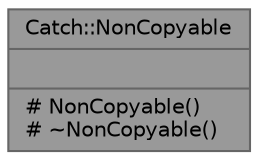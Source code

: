 digraph "Catch::NonCopyable"
{
 // LATEX_PDF_SIZE
  bgcolor="transparent";
  edge [fontname=Helvetica,fontsize=10,labelfontname=Helvetica,labelfontsize=10];
  node [fontname=Helvetica,fontsize=10,shape=box,height=0.2,width=0.4];
  Node1 [shape=record,label="{Catch::NonCopyable\n||# NonCopyable()\l# ~NonCopyable()\l}",height=0.2,width=0.4,color="gray40", fillcolor="grey60", style="filled", fontcolor="black",tooltip=" "];
}
